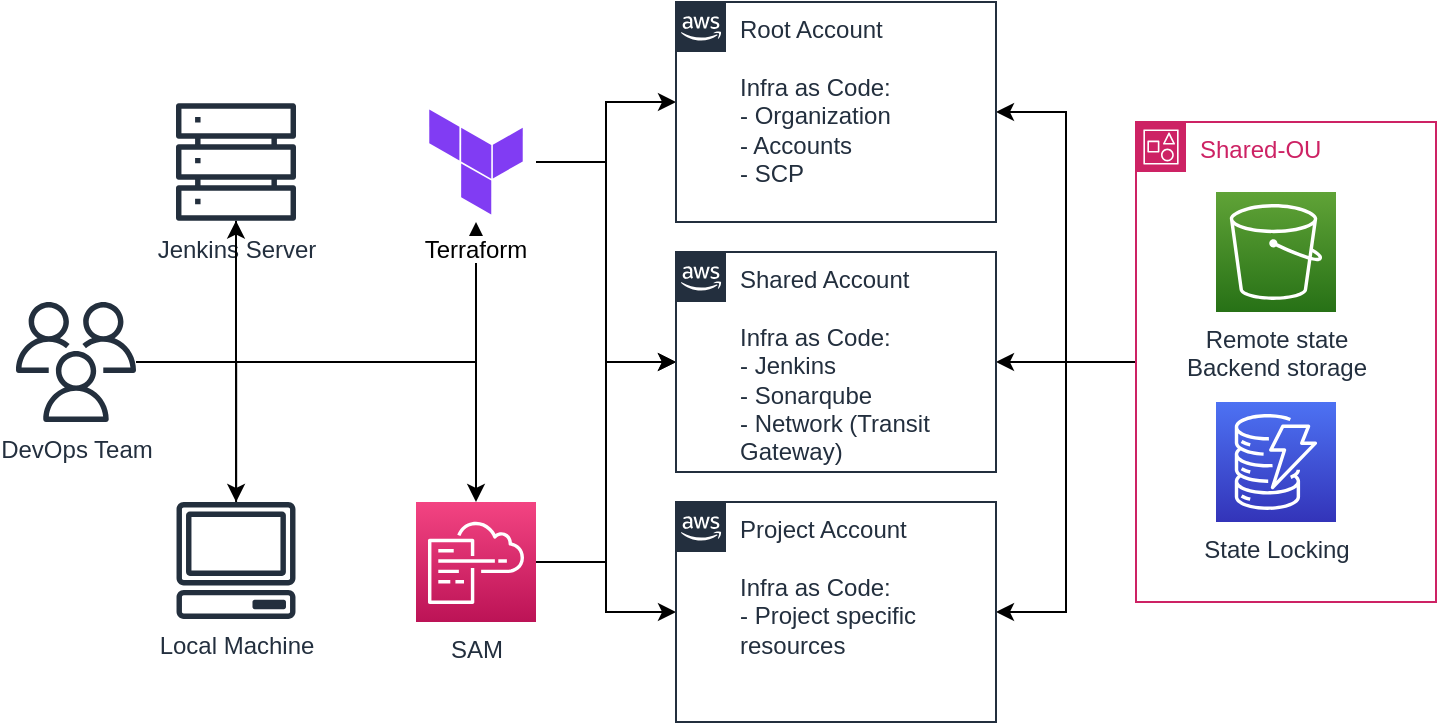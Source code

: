 <mxfile version="21.4.0" type="github">
  <diagram name="Page-1" id="Pi5knQMW98fCYsYitld3">
    <mxGraphModel dx="937" dy="639" grid="1" gridSize="10" guides="1" tooltips="1" connect="1" arrows="1" fold="1" page="1" pageScale="1" pageWidth="850" pageHeight="1100" math="0" shadow="0">
      <root>
        <mxCell id="0" />
        <mxCell id="1" parent="0" />
        <mxCell id="48KC10J-16-5-ABUHAze-18" style="edgeStyle=orthogonalEdgeStyle;rounded=0;orthogonalLoop=1;jettySize=auto;html=1;entryX=0.5;entryY=1;entryDx=0;entryDy=0;" edge="1" parent="1" source="48KC10J-16-5-ABUHAze-3" target="48KC10J-16-5-ABUHAze-7">
          <mxGeometry relative="1" as="geometry">
            <Array as="points">
              <mxPoint x="150" y="310" />
              <mxPoint x="270" y="310" />
            </Array>
          </mxGeometry>
        </mxCell>
        <mxCell id="48KC10J-16-5-ABUHAze-3" value="Jenkins Server" style="sketch=0;outlineConnect=0;fontColor=#232F3E;gradientColor=none;fillColor=#232F3D;strokeColor=none;dashed=0;verticalLabelPosition=bottom;verticalAlign=top;align=center;html=1;fontSize=12;fontStyle=0;aspect=fixed;pointerEvents=1;shape=mxgraph.aws4.servers;" vertex="1" parent="1">
          <mxGeometry x="120" y="180" width="60" height="60" as="geometry" />
        </mxCell>
        <mxCell id="48KC10J-16-5-ABUHAze-21" style="edgeStyle=orthogonalEdgeStyle;rounded=0;orthogonalLoop=1;jettySize=auto;html=1;entryX=0.5;entryY=0;entryDx=0;entryDy=0;entryPerimeter=0;" edge="1" parent="1" source="48KC10J-16-5-ABUHAze-4" target="48KC10J-16-5-ABUHAze-8">
          <mxGeometry relative="1" as="geometry">
            <Array as="points">
              <mxPoint x="150" y="310" />
              <mxPoint x="270" y="310" />
            </Array>
          </mxGeometry>
        </mxCell>
        <mxCell id="48KC10J-16-5-ABUHAze-4" value="Local Machine" style="sketch=0;outlineConnect=0;fontColor=#232F3E;gradientColor=none;fillColor=#232F3D;strokeColor=none;dashed=0;verticalLabelPosition=bottom;verticalAlign=top;align=center;html=1;fontSize=12;fontStyle=0;aspect=fixed;pointerEvents=1;shape=mxgraph.aws4.client;" vertex="1" parent="1">
          <mxGeometry x="120" y="380" width="60" height="58.46" as="geometry" />
        </mxCell>
        <mxCell id="48KC10J-16-5-ABUHAze-16" style="edgeStyle=orthogonalEdgeStyle;rounded=0;orthogonalLoop=1;jettySize=auto;html=1;" edge="1" parent="1" source="48KC10J-16-5-ABUHAze-6" target="48KC10J-16-5-ABUHAze-3">
          <mxGeometry relative="1" as="geometry" />
        </mxCell>
        <mxCell id="48KC10J-16-5-ABUHAze-17" style="edgeStyle=orthogonalEdgeStyle;rounded=0;orthogonalLoop=1;jettySize=auto;html=1;" edge="1" parent="1" source="48KC10J-16-5-ABUHAze-6" target="48KC10J-16-5-ABUHAze-4">
          <mxGeometry relative="1" as="geometry" />
        </mxCell>
        <mxCell id="48KC10J-16-5-ABUHAze-6" value="DevOps Team" style="sketch=0;outlineConnect=0;fontColor=#232F3E;gradientColor=none;fillColor=#232F3D;strokeColor=none;dashed=0;verticalLabelPosition=bottom;verticalAlign=top;align=center;html=1;fontSize=12;fontStyle=0;aspect=fixed;pointerEvents=1;shape=mxgraph.aws4.users;" vertex="1" parent="1">
          <mxGeometry x="40" y="280" width="60" height="60" as="geometry" />
        </mxCell>
        <mxCell id="48KC10J-16-5-ABUHAze-22" style="edgeStyle=orthogonalEdgeStyle;rounded=0;orthogonalLoop=1;jettySize=auto;html=1;" edge="1" parent="1" source="48KC10J-16-5-ABUHAze-7" target="48KC10J-16-5-ABUHAze-12">
          <mxGeometry relative="1" as="geometry">
            <mxPoint x="360" y="210" as="targetPoint" />
            <Array as="points">
              <mxPoint x="335" y="210" />
              <mxPoint x="335" y="180" />
            </Array>
          </mxGeometry>
        </mxCell>
        <mxCell id="48KC10J-16-5-ABUHAze-23" style="edgeStyle=orthogonalEdgeStyle;rounded=0;orthogonalLoop=1;jettySize=auto;html=1;entryX=0;entryY=0.5;entryDx=0;entryDy=0;" edge="1" parent="1" source="48KC10J-16-5-ABUHAze-7" target="48KC10J-16-5-ABUHAze-14">
          <mxGeometry relative="1" as="geometry" />
        </mxCell>
        <mxCell id="48KC10J-16-5-ABUHAze-24" style="edgeStyle=orthogonalEdgeStyle;rounded=0;orthogonalLoop=1;jettySize=auto;html=1;entryX=0;entryY=0.5;entryDx=0;entryDy=0;" edge="1" parent="1" source="48KC10J-16-5-ABUHAze-7" target="48KC10J-16-5-ABUHAze-15">
          <mxGeometry relative="1" as="geometry" />
        </mxCell>
        <mxCell id="48KC10J-16-5-ABUHAze-7" value="Terraform&#xa;" style="shape=image;verticalLabelPosition=bottom;labelBackgroundColor=default;verticalAlign=top;aspect=fixed;imageAspect=0;image=data:image/svg+xml,PHN2ZyB4bWxucz0iaHR0cDovL3d3dy53My5vcmcvMjAwMC9zdmciIHZpZXdCb3g9IjAgMCAzMiAzMiI+PGcgZmlsbD0iIzgxM2NmMyI+PHBhdGggZD0ibTEyLjA0MiA2Ljg1OCA4LjAyOSA0LjU5djkuMDE0bC04LjAyOS00LjU5NHoiLz48cGF0aCBkPSJtMjAuNSAyMC40MTUgNy45NTktNC41NzV2LTguOTUzbC03Ljk1OSA0LjU0MnoiLz48cGF0aCBkPSJtMy41NDEgMTEuMDEgOC4wMyA0LjU4OXYtOS4wMDlsLTguMDMtNC41OXoiLz48cGF0aCBkPSJtMTIuMDQyIDI1LjQxIDguMDI5IDQuNTl2LTkuMDQzbC04LjAyOS00LjU4OXoiLz48L2c+PC9zdmc+;" vertex="1" parent="1">
          <mxGeometry x="240" y="180" width="60" height="60" as="geometry" />
        </mxCell>
        <mxCell id="48KC10J-16-5-ABUHAze-25" style="edgeStyle=orthogonalEdgeStyle;rounded=0;orthogonalLoop=1;jettySize=auto;html=1;entryX=0;entryY=0.5;entryDx=0;entryDy=0;" edge="1" parent="1" source="48KC10J-16-5-ABUHAze-8" target="48KC10J-16-5-ABUHAze-14">
          <mxGeometry relative="1" as="geometry" />
        </mxCell>
        <mxCell id="48KC10J-16-5-ABUHAze-8" value="SAM" style="sketch=0;points=[[0,0,0],[0.25,0,0],[0.5,0,0],[0.75,0,0],[1,0,0],[0,1,0],[0.25,1,0],[0.5,1,0],[0.75,1,0],[1,1,0],[0,0.25,0],[0,0.5,0],[0,0.75,0],[1,0.25,0],[1,0.5,0],[1,0.75,0]];points=[[0,0,0],[0.25,0,0],[0.5,0,0],[0.75,0,0],[1,0,0],[0,1,0],[0.25,1,0],[0.5,1,0],[0.75,1,0],[1,1,0],[0,0.25,0],[0,0.5,0],[0,0.75,0],[1,0.25,0],[1,0.5,0],[1,0.75,0]];outlineConnect=0;fontColor=#232F3E;gradientColor=#F34482;gradientDirection=north;fillColor=#BC1356;strokeColor=#ffffff;dashed=0;verticalLabelPosition=bottom;verticalAlign=top;align=center;html=1;fontSize=12;fontStyle=0;aspect=fixed;shape=mxgraph.aws4.resourceIcon;resIcon=mxgraph.aws4.cloudformation;" vertex="1" parent="1">
          <mxGeometry x="240" y="380" width="60" height="60" as="geometry" />
        </mxCell>
        <mxCell id="48KC10J-16-5-ABUHAze-26" style="edgeStyle=orthogonalEdgeStyle;rounded=0;orthogonalLoop=1;jettySize=auto;html=1;" edge="1" parent="1" source="48KC10J-16-5-ABUHAze-9" target="48KC10J-16-5-ABUHAze-12">
          <mxGeometry relative="1" as="geometry" />
        </mxCell>
        <mxCell id="48KC10J-16-5-ABUHAze-27" style="edgeStyle=orthogonalEdgeStyle;rounded=0;orthogonalLoop=1;jettySize=auto;html=1;entryX=1;entryY=0.5;entryDx=0;entryDy=0;" edge="1" parent="1" source="48KC10J-16-5-ABUHAze-9" target="48KC10J-16-5-ABUHAze-15">
          <mxGeometry relative="1" as="geometry" />
        </mxCell>
        <mxCell id="48KC10J-16-5-ABUHAze-28" style="edgeStyle=orthogonalEdgeStyle;rounded=0;orthogonalLoop=1;jettySize=auto;html=1;" edge="1" parent="1" source="48KC10J-16-5-ABUHAze-9" target="48KC10J-16-5-ABUHAze-14">
          <mxGeometry relative="1" as="geometry" />
        </mxCell>
        <mxCell id="48KC10J-16-5-ABUHAze-9" value="Shared-OU&amp;nbsp;" style="points=[[0,0],[0.25,0],[0.5,0],[0.75,0],[1,0],[1,0.25],[1,0.5],[1,0.75],[1,1],[0.75,1],[0.5,1],[0.25,1],[0,1],[0,0.75],[0,0.5],[0,0.25]];outlineConnect=0;gradientColor=none;html=1;whiteSpace=wrap;fontSize=12;fontStyle=0;container=1;pointerEvents=0;collapsible=0;recursiveResize=0;shape=mxgraph.aws4.group;grIcon=mxgraph.aws4.group_account;strokeColor=#CD2264;fillColor=none;verticalAlign=top;align=left;spacingLeft=30;fontColor=#CD2264;dashed=0;" vertex="1" parent="1">
          <mxGeometry x="600" y="190" width="150" height="240" as="geometry" />
        </mxCell>
        <mxCell id="48KC10J-16-5-ABUHAze-11" value="State Locking" style="sketch=0;points=[[0,0,0],[0.25,0,0],[0.5,0,0],[0.75,0,0],[1,0,0],[0,1,0],[0.25,1,0],[0.5,1,0],[0.75,1,0],[1,1,0],[0,0.25,0],[0,0.5,0],[0,0.75,0],[1,0.25,0],[1,0.5,0],[1,0.75,0]];outlineConnect=0;fontColor=#232F3E;gradientColor=#4D72F3;gradientDirection=north;fillColor=#3334B9;strokeColor=#ffffff;dashed=0;verticalLabelPosition=bottom;verticalAlign=top;align=center;html=1;fontSize=12;fontStyle=0;aspect=fixed;shape=mxgraph.aws4.resourceIcon;resIcon=mxgraph.aws4.dynamodb;" vertex="1" parent="48KC10J-16-5-ABUHAze-9">
          <mxGeometry x="40" y="140" width="60" height="60" as="geometry" />
        </mxCell>
        <mxCell id="48KC10J-16-5-ABUHAze-10" value="Remote state&lt;br&gt;Backend storage" style="sketch=0;points=[[0,0,0],[0.25,0,0],[0.5,0,0],[0.75,0,0],[1,0,0],[0,1,0],[0.25,1,0],[0.5,1,0],[0.75,1,0],[1,1,0],[0,0.25,0],[0,0.5,0],[0,0.75,0],[1,0.25,0],[1,0.5,0],[1,0.75,0]];outlineConnect=0;fontColor=#232F3E;gradientColor=#60A337;gradientDirection=north;fillColor=#277116;strokeColor=#ffffff;dashed=0;verticalLabelPosition=bottom;verticalAlign=top;align=center;html=1;fontSize=12;fontStyle=0;aspect=fixed;shape=mxgraph.aws4.resourceIcon;resIcon=mxgraph.aws4.s3;" vertex="1" parent="48KC10J-16-5-ABUHAze-9">
          <mxGeometry x="40" y="35" width="60" height="60" as="geometry" />
        </mxCell>
        <mxCell id="48KC10J-16-5-ABUHAze-12" value="Root Account&lt;br&gt;&lt;br&gt;Infra as Code:&lt;br&gt;- Organization&lt;br&gt;- Accounts&lt;br&gt;- SCP" style="points=[[0,0],[0.25,0],[0.5,0],[0.75,0],[1,0],[1,0.25],[1,0.5],[1,0.75],[1,1],[0.75,1],[0.5,1],[0.25,1],[0,1],[0,0.75],[0,0.5],[0,0.25]];outlineConnect=0;gradientColor=none;html=1;whiteSpace=wrap;fontSize=12;fontStyle=0;container=1;pointerEvents=0;collapsible=0;recursiveResize=0;shape=mxgraph.aws4.group;grIcon=mxgraph.aws4.group_aws_cloud_alt;strokeColor=#232F3E;fillColor=none;verticalAlign=top;align=left;spacingLeft=30;fontColor=#232F3E;dashed=0;" vertex="1" parent="1">
          <mxGeometry x="370" y="130" width="160" height="110" as="geometry" />
        </mxCell>
        <mxCell id="48KC10J-16-5-ABUHAze-14" value="Shared Account&lt;br&gt;&lt;br&gt;Infra as Code:&lt;br&gt;- Jenkins&lt;br&gt;- Sonarqube&lt;br&gt;- Network (Transit Gateway)" style="points=[[0,0],[0.25,0],[0.5,0],[0.75,0],[1,0],[1,0.25],[1,0.5],[1,0.75],[1,1],[0.75,1],[0.5,1],[0.25,1],[0,1],[0,0.75],[0,0.5],[0,0.25]];outlineConnect=0;gradientColor=none;html=1;whiteSpace=wrap;fontSize=12;fontStyle=0;container=1;pointerEvents=0;collapsible=0;recursiveResize=0;shape=mxgraph.aws4.group;grIcon=mxgraph.aws4.group_aws_cloud_alt;strokeColor=#232F3E;fillColor=none;verticalAlign=top;align=left;spacingLeft=30;fontColor=#232F3E;dashed=0;" vertex="1" parent="1">
          <mxGeometry x="370" y="255" width="160" height="110" as="geometry" />
        </mxCell>
        <mxCell id="48KC10J-16-5-ABUHAze-15" value="Project Account&lt;br&gt;&lt;br&gt;Infra as Code:&lt;br&gt;- Project specific resources" style="points=[[0,0],[0.25,0],[0.5,0],[0.75,0],[1,0],[1,0.25],[1,0.5],[1,0.75],[1,1],[0.75,1],[0.5,1],[0.25,1],[0,1],[0,0.75],[0,0.5],[0,0.25]];outlineConnect=0;gradientColor=none;html=1;whiteSpace=wrap;fontSize=12;fontStyle=0;container=1;pointerEvents=0;collapsible=0;recursiveResize=0;shape=mxgraph.aws4.group;grIcon=mxgraph.aws4.group_aws_cloud_alt;strokeColor=#232F3E;fillColor=none;verticalAlign=top;align=left;spacingLeft=30;fontColor=#232F3E;dashed=0;" vertex="1" parent="1">
          <mxGeometry x="370" y="380" width="160" height="110" as="geometry" />
        </mxCell>
      </root>
    </mxGraphModel>
  </diagram>
</mxfile>

